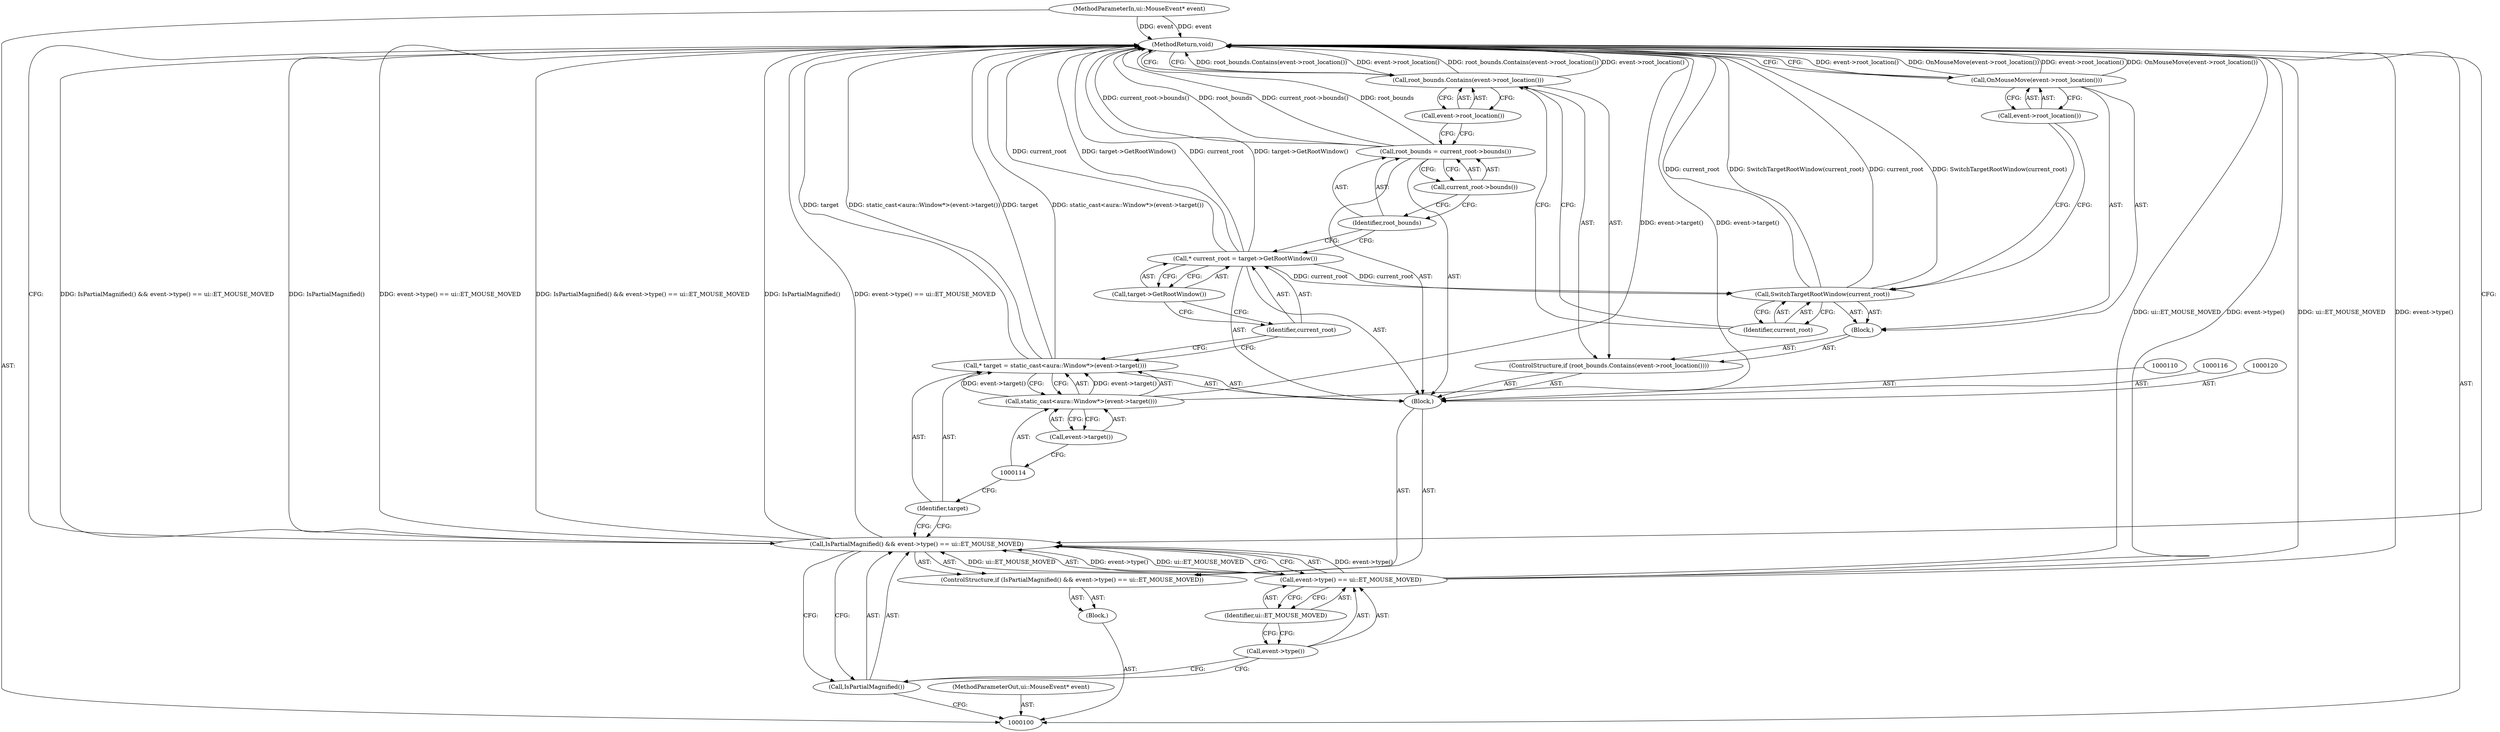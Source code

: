 digraph "1_Chrome_62b8b6e168a12263aab6b88dbef0b900cc37309f_8" {
"1000132" [label="(MethodReturn,void)"];
"1000101" [label="(MethodParameterIn,ui::MouseEvent* event)"];
"1000189" [label="(MethodParameterOut,ui::MouseEvent* event)"];
"1000102" [label="(Block,)"];
"1000103" [label="(ControlStructure,if (IsPartialMagnified() && event->type() == ui::ET_MOUSE_MOVED))"];
"1000106" [label="(Call,event->type() == ui::ET_MOUSE_MOVED)"];
"1000107" [label="(Call,event->type())"];
"1000108" [label="(Identifier,ui::ET_MOUSE_MOVED)"];
"1000104" [label="(Call,IsPartialMagnified() && event->type() == ui::ET_MOUSE_MOVED)"];
"1000105" [label="(Call,IsPartialMagnified())"];
"1000111" [label="(Call,* target = static_cast<aura::Window*>(event->target()))"];
"1000112" [label="(Identifier,target)"];
"1000113" [label="(Call,static_cast<aura::Window*>(event->target()))"];
"1000115" [label="(Call,event->target())"];
"1000117" [label="(Call,* current_root = target->GetRootWindow())"];
"1000118" [label="(Identifier,current_root)"];
"1000119" [label="(Call,target->GetRootWindow())"];
"1000121" [label="(Call,root_bounds = current_root->bounds())"];
"1000122" [label="(Identifier,root_bounds)"];
"1000123" [label="(Call,current_root->bounds())"];
"1000109" [label="(Block,)"];
"1000126" [label="(Call,event->root_location())"];
"1000124" [label="(ControlStructure,if (root_bounds.Contains(event->root_location())))"];
"1000127" [label="(Block,)"];
"1000125" [label="(Call,root_bounds.Contains(event->root_location()))"];
"1000129" [label="(Identifier,current_root)"];
"1000128" [label="(Call,SwitchTargetRootWindow(current_root))"];
"1000131" [label="(Call,event->root_location())"];
"1000130" [label="(Call,OnMouseMove(event->root_location()))"];
"1000132" -> "1000100"  [label="AST: "];
"1000132" -> "1000130"  [label="CFG: "];
"1000132" -> "1000125"  [label="CFG: "];
"1000132" -> "1000104"  [label="CFG: "];
"1000125" -> "1000132"  [label="DDG: root_bounds.Contains(event->root_location())"];
"1000125" -> "1000132"  [label="DDG: event->root_location()"];
"1000106" -> "1000132"  [label="DDG: ui::ET_MOUSE_MOVED"];
"1000106" -> "1000132"  [label="DDG: event->type()"];
"1000104" -> "1000132"  [label="DDG: IsPartialMagnified() && event->type() == ui::ET_MOUSE_MOVED"];
"1000104" -> "1000132"  [label="DDG: IsPartialMagnified()"];
"1000104" -> "1000132"  [label="DDG: event->type() == ui::ET_MOUSE_MOVED"];
"1000121" -> "1000132"  [label="DDG: current_root->bounds()"];
"1000121" -> "1000132"  [label="DDG: root_bounds"];
"1000128" -> "1000132"  [label="DDG: current_root"];
"1000128" -> "1000132"  [label="DDG: SwitchTargetRootWindow(current_root)"];
"1000117" -> "1000132"  [label="DDG: current_root"];
"1000117" -> "1000132"  [label="DDG: target->GetRootWindow()"];
"1000111" -> "1000132"  [label="DDG: target"];
"1000111" -> "1000132"  [label="DDG: static_cast<aura::Window*>(event->target())"];
"1000130" -> "1000132"  [label="DDG: event->root_location()"];
"1000130" -> "1000132"  [label="DDG: OnMouseMove(event->root_location())"];
"1000113" -> "1000132"  [label="DDG: event->target()"];
"1000101" -> "1000132"  [label="DDG: event"];
"1000101" -> "1000100"  [label="AST: "];
"1000101" -> "1000132"  [label="DDG: event"];
"1000189" -> "1000100"  [label="AST: "];
"1000102" -> "1000100"  [label="AST: "];
"1000103" -> "1000102"  [label="AST: "];
"1000103" -> "1000102"  [label="AST: "];
"1000104" -> "1000103"  [label="AST: "];
"1000109" -> "1000103"  [label="AST: "];
"1000106" -> "1000104"  [label="AST: "];
"1000106" -> "1000108"  [label="CFG: "];
"1000107" -> "1000106"  [label="AST: "];
"1000108" -> "1000106"  [label="AST: "];
"1000104" -> "1000106"  [label="CFG: "];
"1000106" -> "1000132"  [label="DDG: ui::ET_MOUSE_MOVED"];
"1000106" -> "1000132"  [label="DDG: event->type()"];
"1000106" -> "1000104"  [label="DDG: event->type()"];
"1000106" -> "1000104"  [label="DDG: ui::ET_MOUSE_MOVED"];
"1000107" -> "1000106"  [label="AST: "];
"1000107" -> "1000105"  [label="CFG: "];
"1000108" -> "1000107"  [label="CFG: "];
"1000108" -> "1000106"  [label="AST: "];
"1000108" -> "1000107"  [label="CFG: "];
"1000106" -> "1000108"  [label="CFG: "];
"1000104" -> "1000103"  [label="AST: "];
"1000104" -> "1000105"  [label="CFG: "];
"1000104" -> "1000106"  [label="CFG: "];
"1000105" -> "1000104"  [label="AST: "];
"1000106" -> "1000104"  [label="AST: "];
"1000112" -> "1000104"  [label="CFG: "];
"1000132" -> "1000104"  [label="CFG: "];
"1000104" -> "1000132"  [label="DDG: IsPartialMagnified() && event->type() == ui::ET_MOUSE_MOVED"];
"1000104" -> "1000132"  [label="DDG: IsPartialMagnified()"];
"1000104" -> "1000132"  [label="DDG: event->type() == ui::ET_MOUSE_MOVED"];
"1000106" -> "1000104"  [label="DDG: event->type()"];
"1000106" -> "1000104"  [label="DDG: ui::ET_MOUSE_MOVED"];
"1000105" -> "1000104"  [label="AST: "];
"1000105" -> "1000100"  [label="CFG: "];
"1000107" -> "1000105"  [label="CFG: "];
"1000104" -> "1000105"  [label="CFG: "];
"1000111" -> "1000109"  [label="AST: "];
"1000111" -> "1000113"  [label="CFG: "];
"1000112" -> "1000111"  [label="AST: "];
"1000113" -> "1000111"  [label="AST: "];
"1000118" -> "1000111"  [label="CFG: "];
"1000111" -> "1000132"  [label="DDG: target"];
"1000111" -> "1000132"  [label="DDG: static_cast<aura::Window*>(event->target())"];
"1000113" -> "1000111"  [label="DDG: event->target()"];
"1000112" -> "1000111"  [label="AST: "];
"1000112" -> "1000104"  [label="CFG: "];
"1000114" -> "1000112"  [label="CFG: "];
"1000113" -> "1000111"  [label="AST: "];
"1000113" -> "1000115"  [label="CFG: "];
"1000114" -> "1000113"  [label="AST: "];
"1000115" -> "1000113"  [label="AST: "];
"1000111" -> "1000113"  [label="CFG: "];
"1000113" -> "1000132"  [label="DDG: event->target()"];
"1000113" -> "1000111"  [label="DDG: event->target()"];
"1000115" -> "1000113"  [label="AST: "];
"1000115" -> "1000114"  [label="CFG: "];
"1000113" -> "1000115"  [label="CFG: "];
"1000117" -> "1000109"  [label="AST: "];
"1000117" -> "1000119"  [label="CFG: "];
"1000118" -> "1000117"  [label="AST: "];
"1000119" -> "1000117"  [label="AST: "];
"1000122" -> "1000117"  [label="CFG: "];
"1000117" -> "1000132"  [label="DDG: current_root"];
"1000117" -> "1000132"  [label="DDG: target->GetRootWindow()"];
"1000117" -> "1000128"  [label="DDG: current_root"];
"1000118" -> "1000117"  [label="AST: "];
"1000118" -> "1000111"  [label="CFG: "];
"1000119" -> "1000118"  [label="CFG: "];
"1000119" -> "1000117"  [label="AST: "];
"1000119" -> "1000118"  [label="CFG: "];
"1000117" -> "1000119"  [label="CFG: "];
"1000121" -> "1000109"  [label="AST: "];
"1000121" -> "1000123"  [label="CFG: "];
"1000122" -> "1000121"  [label="AST: "];
"1000123" -> "1000121"  [label="AST: "];
"1000126" -> "1000121"  [label="CFG: "];
"1000121" -> "1000132"  [label="DDG: current_root->bounds()"];
"1000121" -> "1000132"  [label="DDG: root_bounds"];
"1000122" -> "1000121"  [label="AST: "];
"1000122" -> "1000117"  [label="CFG: "];
"1000123" -> "1000122"  [label="CFG: "];
"1000123" -> "1000121"  [label="AST: "];
"1000123" -> "1000122"  [label="CFG: "];
"1000121" -> "1000123"  [label="CFG: "];
"1000109" -> "1000103"  [label="AST: "];
"1000110" -> "1000109"  [label="AST: "];
"1000111" -> "1000109"  [label="AST: "];
"1000116" -> "1000109"  [label="AST: "];
"1000117" -> "1000109"  [label="AST: "];
"1000120" -> "1000109"  [label="AST: "];
"1000121" -> "1000109"  [label="AST: "];
"1000124" -> "1000109"  [label="AST: "];
"1000126" -> "1000125"  [label="AST: "];
"1000126" -> "1000121"  [label="CFG: "];
"1000125" -> "1000126"  [label="CFG: "];
"1000124" -> "1000109"  [label="AST: "];
"1000125" -> "1000124"  [label="AST: "];
"1000127" -> "1000124"  [label="AST: "];
"1000127" -> "1000124"  [label="AST: "];
"1000128" -> "1000127"  [label="AST: "];
"1000130" -> "1000127"  [label="AST: "];
"1000125" -> "1000124"  [label="AST: "];
"1000125" -> "1000126"  [label="CFG: "];
"1000126" -> "1000125"  [label="AST: "];
"1000129" -> "1000125"  [label="CFG: "];
"1000132" -> "1000125"  [label="CFG: "];
"1000125" -> "1000132"  [label="DDG: root_bounds.Contains(event->root_location())"];
"1000125" -> "1000132"  [label="DDG: event->root_location()"];
"1000129" -> "1000128"  [label="AST: "];
"1000129" -> "1000125"  [label="CFG: "];
"1000128" -> "1000129"  [label="CFG: "];
"1000128" -> "1000127"  [label="AST: "];
"1000128" -> "1000129"  [label="CFG: "];
"1000129" -> "1000128"  [label="AST: "];
"1000131" -> "1000128"  [label="CFG: "];
"1000128" -> "1000132"  [label="DDG: current_root"];
"1000128" -> "1000132"  [label="DDG: SwitchTargetRootWindow(current_root)"];
"1000117" -> "1000128"  [label="DDG: current_root"];
"1000131" -> "1000130"  [label="AST: "];
"1000131" -> "1000128"  [label="CFG: "];
"1000130" -> "1000131"  [label="CFG: "];
"1000130" -> "1000127"  [label="AST: "];
"1000130" -> "1000131"  [label="CFG: "];
"1000131" -> "1000130"  [label="AST: "];
"1000132" -> "1000130"  [label="CFG: "];
"1000130" -> "1000132"  [label="DDG: event->root_location()"];
"1000130" -> "1000132"  [label="DDG: OnMouseMove(event->root_location())"];
}
